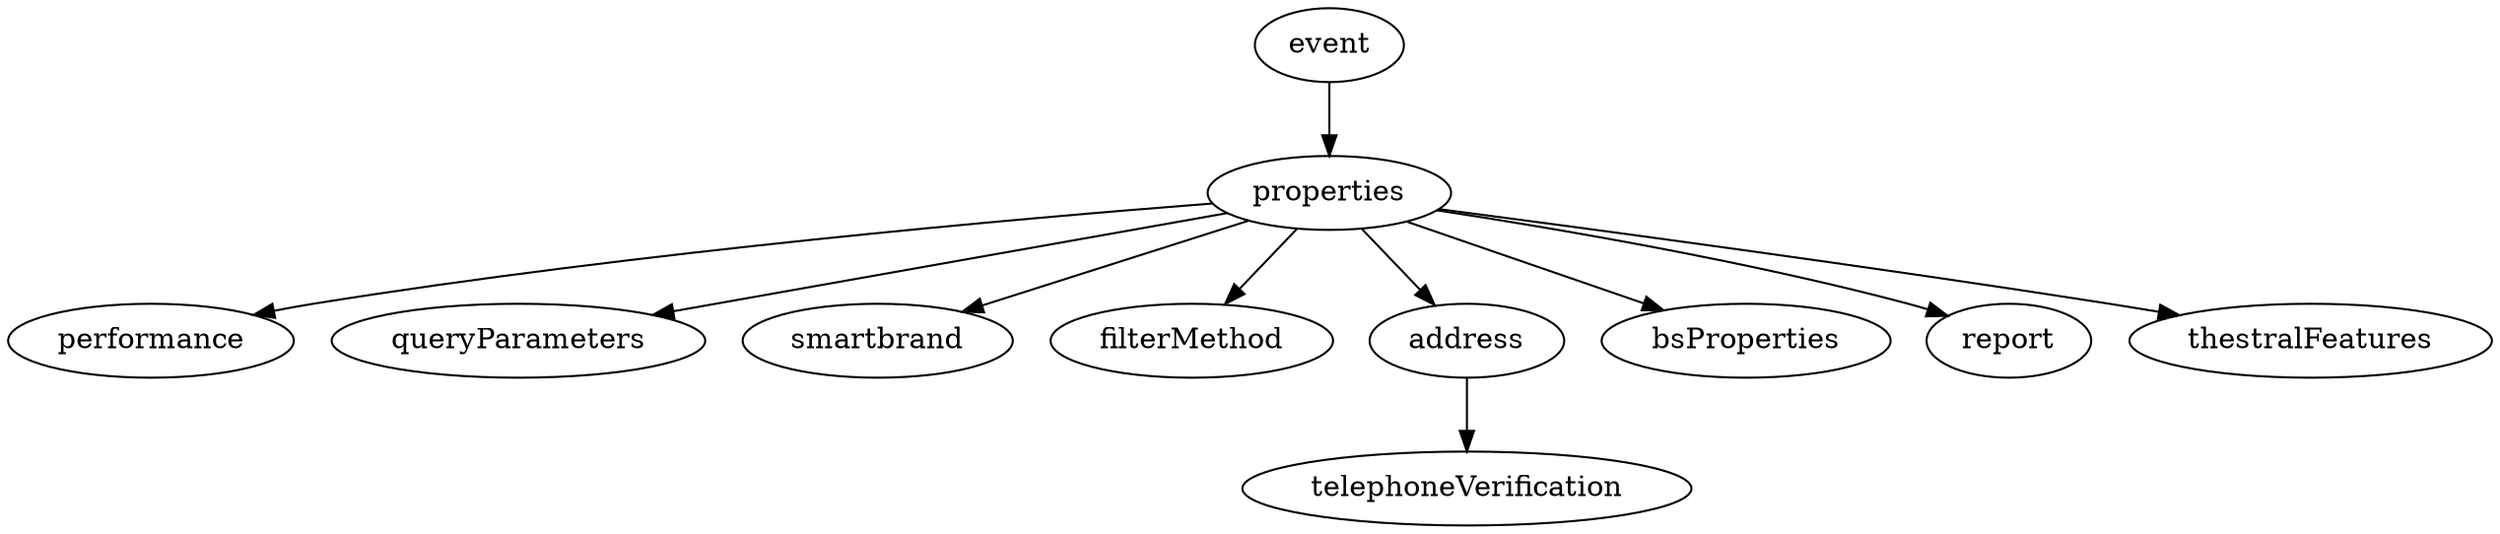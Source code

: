 strict digraph tree {
    properties -> performance;
    properties -> queryParameters;
    properties -> smartbrand;
    properties -> filterMethod;
    address -> telephoneVerification;
    properties -> bsProperties;
    event -> properties;
    properties -> report;
    properties -> thestralFeatures;
    properties -> address;
}